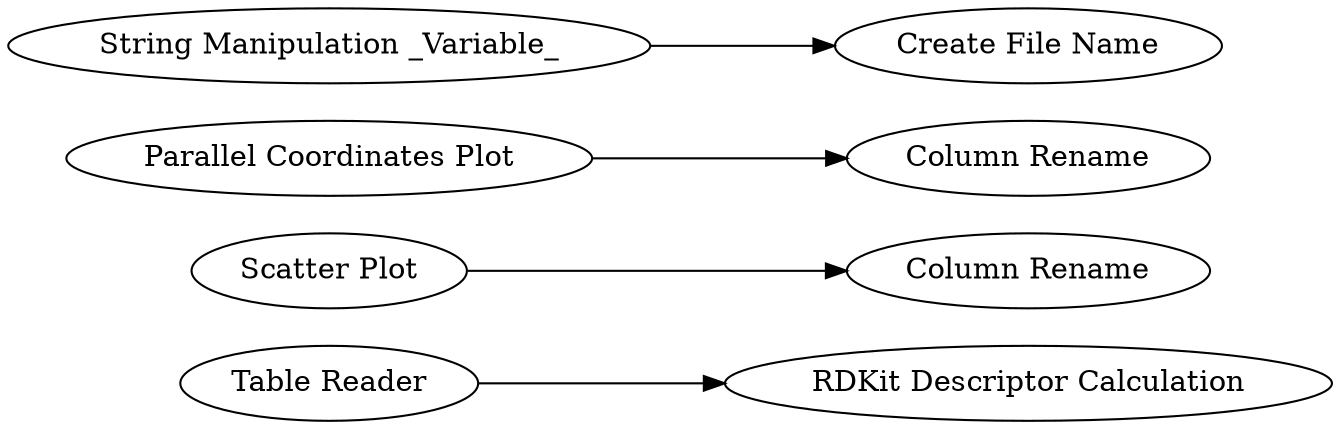 digraph {
	488 -> 87
	280 -> 283
	279 -> 282
	49 -> 37
	283 [label="Column Rename"]
	49 [label="String Manipulation _Variable_"]
	280 [label="Scatter Plot"]
	87 [label="RDKit Descriptor Calculation"]
	488 [label="Table Reader"]
	279 [label="Parallel Coordinates Plot"]
	282 [label="Column Rename"]
	37 [label="Create File Name"]
	rankdir=LR
}
